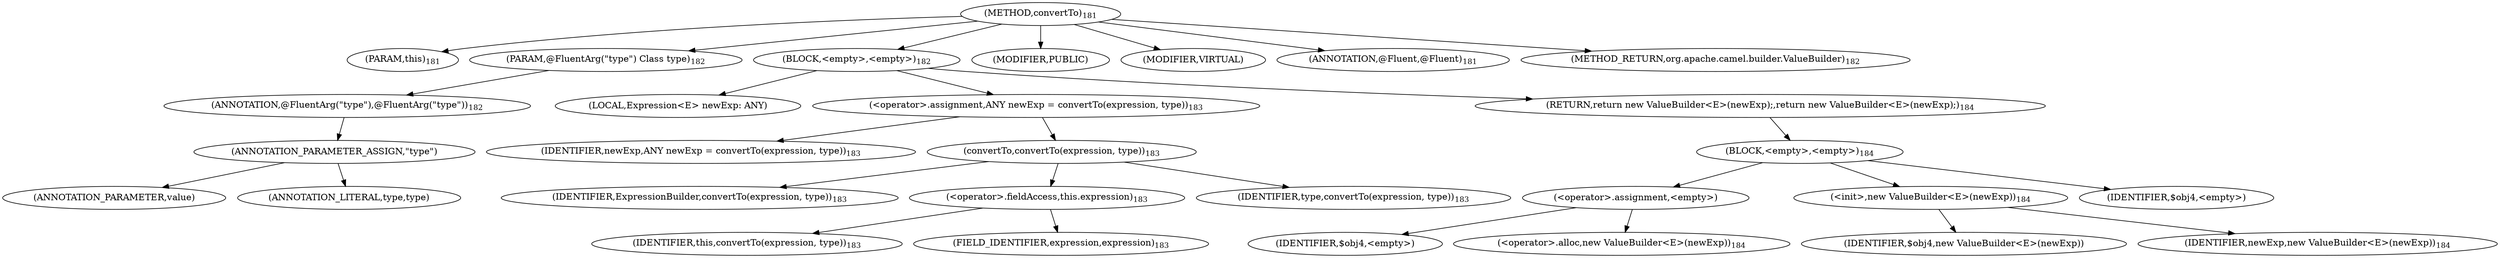 digraph "convertTo" {  
"515" [label = <(METHOD,convertTo)<SUB>181</SUB>> ]
"516" [label = <(PARAM,this)<SUB>181</SUB>> ]
"517" [label = <(PARAM,@FluentArg(&quot;type&quot;) Class type)<SUB>182</SUB>> ]
"518" [label = <(ANNOTATION,@FluentArg(&quot;type&quot;),@FluentArg(&quot;type&quot;))<SUB>182</SUB>> ]
"519" [label = <(ANNOTATION_PARAMETER_ASSIGN,&quot;type&quot;)> ]
"520" [label = <(ANNOTATION_PARAMETER,value)> ]
"521" [label = <(ANNOTATION_LITERAL,type,type)> ]
"522" [label = <(BLOCK,&lt;empty&gt;,&lt;empty&gt;)<SUB>182</SUB>> ]
"523" [label = <(LOCAL,Expression&lt;E&gt; newExp: ANY)> ]
"524" [label = <(&lt;operator&gt;.assignment,ANY newExp = convertTo(expression, type))<SUB>183</SUB>> ]
"525" [label = <(IDENTIFIER,newExp,ANY newExp = convertTo(expression, type))<SUB>183</SUB>> ]
"526" [label = <(convertTo,convertTo(expression, type))<SUB>183</SUB>> ]
"527" [label = <(IDENTIFIER,ExpressionBuilder,convertTo(expression, type))<SUB>183</SUB>> ]
"528" [label = <(&lt;operator&gt;.fieldAccess,this.expression)<SUB>183</SUB>> ]
"529" [label = <(IDENTIFIER,this,convertTo(expression, type))<SUB>183</SUB>> ]
"530" [label = <(FIELD_IDENTIFIER,expression,expression)<SUB>183</SUB>> ]
"531" [label = <(IDENTIFIER,type,convertTo(expression, type))<SUB>183</SUB>> ]
"532" [label = <(RETURN,return new ValueBuilder&lt;E&gt;(newExp);,return new ValueBuilder&lt;E&gt;(newExp);)<SUB>184</SUB>> ]
"533" [label = <(BLOCK,&lt;empty&gt;,&lt;empty&gt;)<SUB>184</SUB>> ]
"534" [label = <(&lt;operator&gt;.assignment,&lt;empty&gt;)> ]
"535" [label = <(IDENTIFIER,$obj4,&lt;empty&gt;)> ]
"536" [label = <(&lt;operator&gt;.alloc,new ValueBuilder&lt;E&gt;(newExp))<SUB>184</SUB>> ]
"537" [label = <(&lt;init&gt;,new ValueBuilder&lt;E&gt;(newExp))<SUB>184</SUB>> ]
"538" [label = <(IDENTIFIER,$obj4,new ValueBuilder&lt;E&gt;(newExp))> ]
"539" [label = <(IDENTIFIER,newExp,new ValueBuilder&lt;E&gt;(newExp))<SUB>184</SUB>> ]
"540" [label = <(IDENTIFIER,$obj4,&lt;empty&gt;)> ]
"541" [label = <(MODIFIER,PUBLIC)> ]
"542" [label = <(MODIFIER,VIRTUAL)> ]
"543" [label = <(ANNOTATION,@Fluent,@Fluent)<SUB>181</SUB>> ]
"544" [label = <(METHOD_RETURN,org.apache.camel.builder.ValueBuilder)<SUB>182</SUB>> ]
  "515" -> "516" 
  "515" -> "517" 
  "515" -> "522" 
  "515" -> "541" 
  "515" -> "542" 
  "515" -> "543" 
  "515" -> "544" 
  "517" -> "518" 
  "518" -> "519" 
  "519" -> "520" 
  "519" -> "521" 
  "522" -> "523" 
  "522" -> "524" 
  "522" -> "532" 
  "524" -> "525" 
  "524" -> "526" 
  "526" -> "527" 
  "526" -> "528" 
  "526" -> "531" 
  "528" -> "529" 
  "528" -> "530" 
  "532" -> "533" 
  "533" -> "534" 
  "533" -> "537" 
  "533" -> "540" 
  "534" -> "535" 
  "534" -> "536" 
  "537" -> "538" 
  "537" -> "539" 
}
